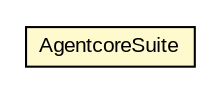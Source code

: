 #!/usr/local/bin/dot
#
# Class diagram 
# Generated by UMLGraph version R5_6-24-gf6e263 (http://www.umlgraph.org/)
#

digraph G {
	edge [fontname="arial",fontsize=10,labelfontname="arial",labelfontsize=10];
	node [fontname="arial",fontsize=10,shape=plaintext];
	nodesep=0.25;
	ranksep=0.5;
	// org.miloss.fgsms.agentcore.AgentcoreSuite
	c8 [label=<<table title="org.miloss.fgsms.agentcore.AgentcoreSuite" border="0" cellborder="1" cellspacing="0" cellpadding="2" port="p" bgcolor="lemonChiffon" href="./AgentcoreSuite.html">
		<tr><td><table border="0" cellspacing="0" cellpadding="1">
<tr><td align="center" balign="center"> AgentcoreSuite </td></tr>
		</table></td></tr>
		</table>>, URL="./AgentcoreSuite.html", fontname="arial", fontcolor="black", fontsize=10.0];
}

